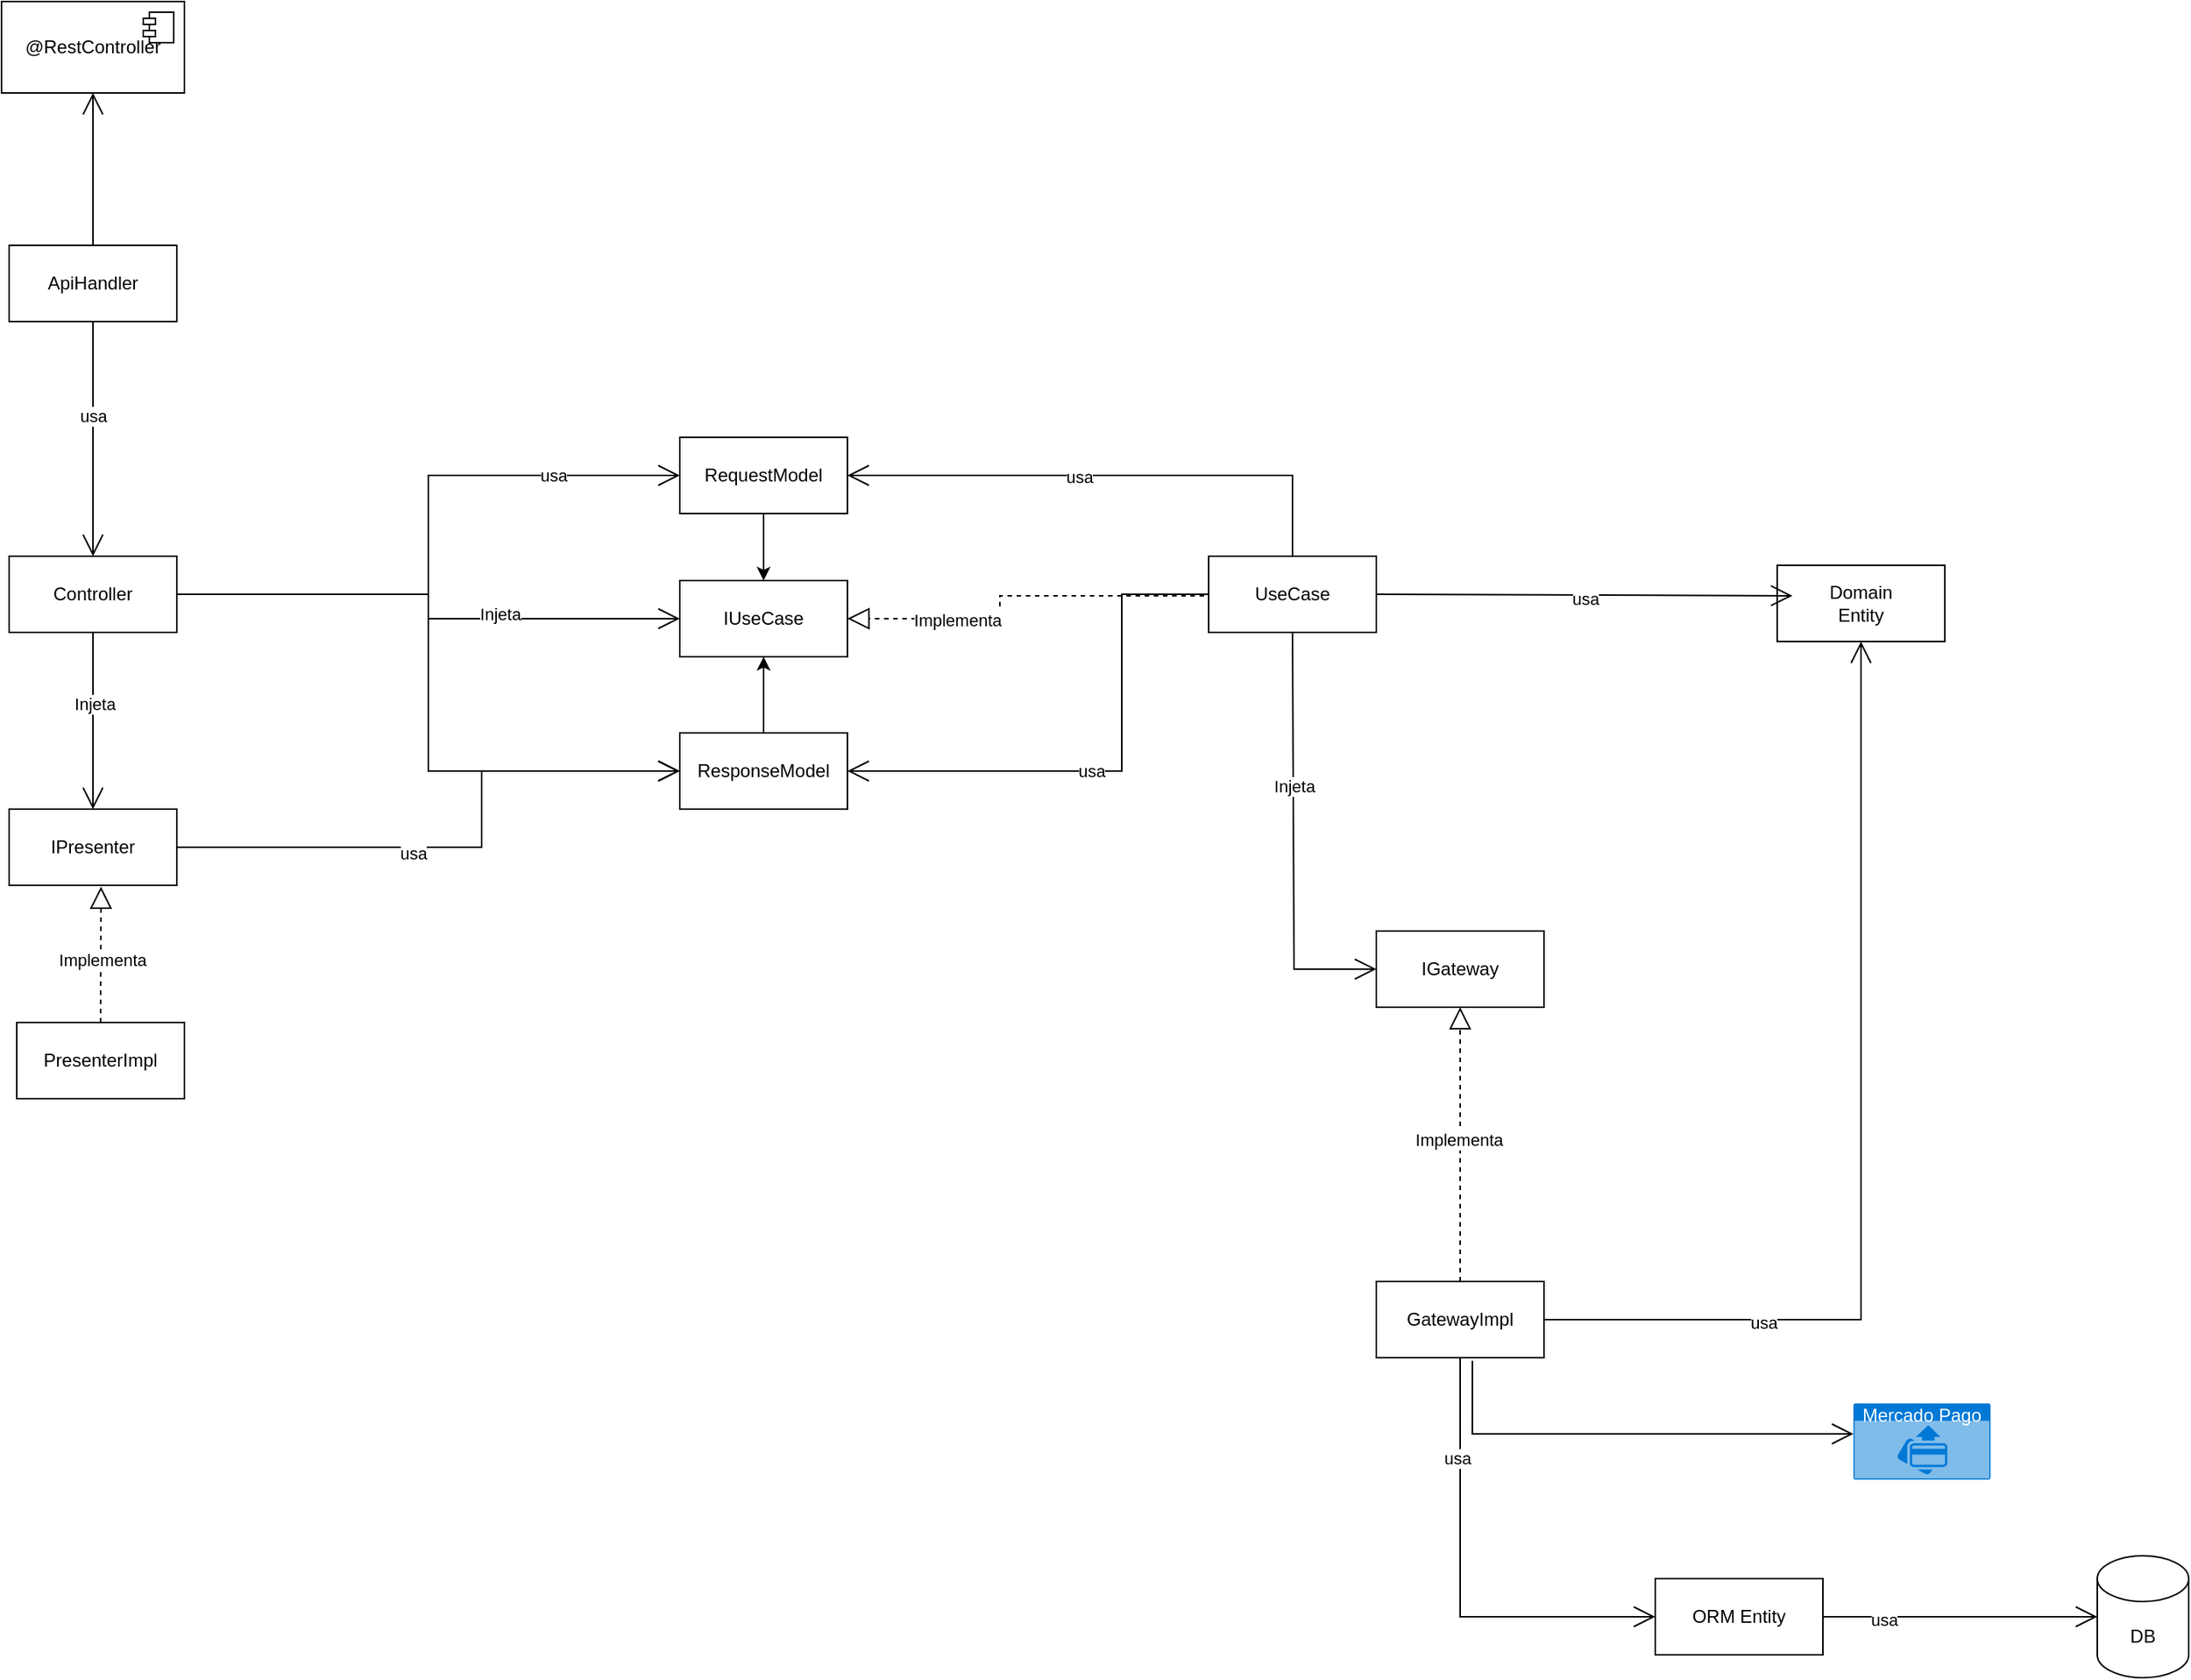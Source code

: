 <mxfile version="24.7.5">
  <diagram name="Página-1" id="76HAJhtmkmuk8l9MemGc">
    <mxGraphModel dx="4018" dy="1148" grid="1" gridSize="10" guides="1" tooltips="1" connect="1" arrows="1" fold="1" page="1" pageScale="1" pageWidth="827" pageHeight="1169" math="0" shadow="0">
      <root>
        <mxCell id="0" />
        <mxCell id="1" parent="0" />
        <mxCell id="wOK-fUtBwsGr5-ql17yo-1" value="IUseCase" style="html=1;whiteSpace=wrap;" parent="1" vertex="1">
          <mxGeometry x="370" y="400" width="110" height="50" as="geometry" />
        </mxCell>
        <mxCell id="wOK-fUtBwsGr5-ql17yo-2" value="@RestController" style="html=1;dropTarget=0;whiteSpace=wrap;" parent="1" vertex="1">
          <mxGeometry x="-75" y="20" width="120" height="60" as="geometry" />
        </mxCell>
        <mxCell id="wOK-fUtBwsGr5-ql17yo-3" value="" style="shape=module;jettyWidth=8;jettyHeight=4;" parent="wOK-fUtBwsGr5-ql17yo-2" vertex="1">
          <mxGeometry x="1" width="20" height="20" relative="1" as="geometry">
            <mxPoint x="-27" y="7" as="offset" />
          </mxGeometry>
        </mxCell>
        <mxCell id="wOK-fUtBwsGr5-ql17yo-10" value="" style="endArrow=block;dashed=1;endFill=0;endSize=12;html=1;rounded=0;entryX=1;entryY=0.5;entryDx=0;entryDy=0;edgeStyle=orthogonalEdgeStyle;exitX=0;exitY=0.5;exitDx=0;exitDy=0;" parent="1" target="wOK-fUtBwsGr5-ql17yo-1" edge="1" source="vCx5kdaSZCHCUFPWW5jM-23">
          <mxGeometry width="160" relative="1" as="geometry">
            <mxPoint x="710" y="410" as="sourcePoint" />
            <mxPoint x="864" y="620" as="targetPoint" />
            <Array as="points">
              <mxPoint x="718" y="410" />
              <mxPoint x="580" y="410" />
              <mxPoint x="580" y="425" />
            </Array>
          </mxGeometry>
        </mxCell>
        <mxCell id="vCx5kdaSZCHCUFPWW5jM-6" value="Implementa" style="edgeLabel;html=1;align=center;verticalAlign=middle;resizable=0;points=[];" vertex="1" connectable="0" parent="wOK-fUtBwsGr5-ql17yo-10">
          <mxGeometry x="0.437" y="1" relative="1" as="geometry">
            <mxPoint as="offset" />
          </mxGeometry>
        </mxCell>
        <mxCell id="wOK-fUtBwsGr5-ql17yo-11" value="IGateway" style="html=1;whiteSpace=wrap;" parent="1" vertex="1">
          <mxGeometry x="827" y="630" width="110" height="50" as="geometry" />
        </mxCell>
        <mxCell id="wOK-fUtBwsGr5-ql17yo-19" value="" style="endArrow=block;dashed=1;endFill=0;endSize=12;html=1;rounded=0;exitX=0.5;exitY=0;exitDx=0;exitDy=0;entryX=0.5;entryY=1;entryDx=0;entryDy=0;" parent="1" source="vCx5kdaSZCHCUFPWW5jM-24" target="wOK-fUtBwsGr5-ql17yo-11" edge="1">
          <mxGeometry width="160" relative="1" as="geometry">
            <mxPoint x="1237.5" y="830" as="sourcePoint" />
            <mxPoint x="1025" y="750" as="targetPoint" />
          </mxGeometry>
        </mxCell>
        <mxCell id="vCx5kdaSZCHCUFPWW5jM-12" value="Implementa" style="edgeLabel;html=1;align=center;verticalAlign=middle;resizable=0;points=[];" vertex="1" connectable="0" parent="wOK-fUtBwsGr5-ql17yo-19">
          <mxGeometry x="0.037" y="1" relative="1" as="geometry">
            <mxPoint as="offset" />
          </mxGeometry>
        </mxCell>
        <mxCell id="wOK-fUtBwsGr5-ql17yo-20" value="Domain&lt;div&gt;Entity&lt;/div&gt;" style="html=1;whiteSpace=wrap;" parent="1" vertex="1">
          <mxGeometry x="1090" y="390" width="110" height="50" as="geometry" />
        </mxCell>
        <mxCell id="wOK-fUtBwsGr5-ql17yo-28" value="IPresenter" style="html=1;whiteSpace=wrap;" parent="1" vertex="1">
          <mxGeometry x="-70" y="550" width="110" height="50" as="geometry" />
        </mxCell>
        <mxCell id="wOK-fUtBwsGr5-ql17yo-34" value="" style="endArrow=block;dashed=1;endFill=0;endSize=12;html=1;rounded=0;entryX=0.548;entryY=1.017;entryDx=0;entryDy=0;entryPerimeter=0;exitX=0.5;exitY=0;exitDx=0;exitDy=0;" parent="1" source="vCx5kdaSZCHCUFPWW5jM-25" target="wOK-fUtBwsGr5-ql17yo-28" edge="1">
          <mxGeometry width="160" relative="1" as="geometry">
            <mxPoint x="-8" y="660" as="sourcePoint" />
            <mxPoint x="-10" y="570" as="targetPoint" />
          </mxGeometry>
        </mxCell>
        <mxCell id="vCx5kdaSZCHCUFPWW5jM-11" value="Implementa" style="edgeLabel;html=1;align=center;verticalAlign=middle;resizable=0;points=[];" vertex="1" connectable="0" parent="wOK-fUtBwsGr5-ql17yo-34">
          <mxGeometry x="-0.078" y="-1" relative="1" as="geometry">
            <mxPoint as="offset" />
          </mxGeometry>
        </mxCell>
        <mxCell id="wOK-fUtBwsGr5-ql17yo-39" value="ORM Entity" style="html=1;whiteSpace=wrap;" parent="1" vertex="1">
          <mxGeometry x="1010" y="1055" width="110" height="50" as="geometry" />
        </mxCell>
        <mxCell id="wOK-fUtBwsGr5-ql17yo-73" value="" style="edgeStyle=orthogonalEdgeStyle;rounded=0;orthogonalLoop=1;jettySize=auto;html=1;" parent="1" source="wOK-fUtBwsGr5-ql17yo-47" target="wOK-fUtBwsGr5-ql17yo-1" edge="1">
          <mxGeometry relative="1" as="geometry" />
        </mxCell>
        <mxCell id="wOK-fUtBwsGr5-ql17yo-47" value="RequestModel" style="html=1;whiteSpace=wrap;" parent="1" vertex="1">
          <mxGeometry x="370" y="306" width="110" height="50" as="geometry" />
        </mxCell>
        <mxCell id="wOK-fUtBwsGr5-ql17yo-74" value="" style="edgeStyle=orthogonalEdgeStyle;rounded=0;orthogonalLoop=1;jettySize=auto;html=1;" parent="1" source="wOK-fUtBwsGr5-ql17yo-68" target="wOK-fUtBwsGr5-ql17yo-1" edge="1">
          <mxGeometry relative="1" as="geometry" />
        </mxCell>
        <mxCell id="wOK-fUtBwsGr5-ql17yo-68" value="ResponseModel" style="html=1;whiteSpace=wrap;" parent="1" vertex="1">
          <mxGeometry x="370" y="500" width="110" height="50" as="geometry" />
        </mxCell>
        <mxCell id="wOK-fUtBwsGr5-ql17yo-92" value="" style="endArrow=open;endFill=1;endSize=12;html=1;rounded=0;entryX=0.5;entryY=1;entryDx=0;entryDy=0;exitX=0.5;exitY=0;exitDx=0;exitDy=0;" parent="1" source="vCx5kdaSZCHCUFPWW5jM-22" target="wOK-fUtBwsGr5-ql17yo-2" edge="1">
          <mxGeometry width="160" relative="1" as="geometry">
            <mxPoint x="22.16" y="180" as="sourcePoint" />
            <mxPoint x="22.16" y="90" as="targetPoint" />
          </mxGeometry>
        </mxCell>
        <mxCell id="wOK-fUtBwsGr5-ql17yo-96" value="" style="endArrow=open;endFill=1;endSize=12;html=1;rounded=0;entryX=0.5;entryY=0;entryDx=0;entryDy=0;exitX=0.5;exitY=1;exitDx=0;exitDy=0;" parent="1" target="vCx5kdaSZCHCUFPWW5jM-21" edge="1" source="vCx5kdaSZCHCUFPWW5jM-22">
          <mxGeometry width="160" relative="1" as="geometry">
            <mxPoint x="-15.29" y="250" as="sourcePoint" />
            <mxPoint x="-15.29" y="340" as="targetPoint" />
          </mxGeometry>
        </mxCell>
        <mxCell id="vCx5kdaSZCHCUFPWW5jM-7" value="usa" style="edgeLabel;html=1;align=center;verticalAlign=middle;resizable=0;points=[];" vertex="1" connectable="0" parent="wOK-fUtBwsGr5-ql17yo-96">
          <mxGeometry x="-0.2" relative="1" as="geometry">
            <mxPoint as="offset" />
          </mxGeometry>
        </mxCell>
        <mxCell id="wOK-fUtBwsGr5-ql17yo-97" value="" style="endArrow=open;endFill=1;endSize=12;html=1;rounded=0;entryX=0.5;entryY=0;entryDx=0;entryDy=0;exitX=0.5;exitY=1;exitDx=0;exitDy=0;" parent="1" target="wOK-fUtBwsGr5-ql17yo-28" edge="1" source="vCx5kdaSZCHCUFPWW5jM-21">
          <mxGeometry width="160" relative="1" as="geometry">
            <mxPoint x="-15.25" y="476" as="sourcePoint" />
            <mxPoint x="-14.75" y="536" as="targetPoint" />
          </mxGeometry>
        </mxCell>
        <mxCell id="vCx5kdaSZCHCUFPWW5jM-10" value="Injeta" style="edgeLabel;html=1;align=center;verticalAlign=middle;resizable=0;points=[];" vertex="1" connectable="0" parent="wOK-fUtBwsGr5-ql17yo-97">
          <mxGeometry x="-0.189" y="1" relative="1" as="geometry">
            <mxPoint as="offset" />
          </mxGeometry>
        </mxCell>
        <mxCell id="wOK-fUtBwsGr5-ql17yo-98" value="" style="endArrow=open;endFill=1;endSize=12;html=1;rounded=0;entryX=0;entryY=0.5;entryDx=0;entryDy=0;exitX=1;exitY=0.5;exitDx=0;exitDy=0;edgeStyle=orthogonalEdgeStyle;" parent="1" source="vCx5kdaSZCHCUFPWW5jM-21" target="wOK-fUtBwsGr5-ql17yo-47" edge="1">
          <mxGeometry width="160" relative="1" as="geometry">
            <mxPoint x="170" y="390" as="sourcePoint" />
            <mxPoint x="170.29" y="530" as="targetPoint" />
          </mxGeometry>
        </mxCell>
        <mxCell id="vCx5kdaSZCHCUFPWW5jM-17" value="usa" style="edgeLabel;html=1;align=center;verticalAlign=middle;resizable=0;points=[];" vertex="1" connectable="0" parent="wOK-fUtBwsGr5-ql17yo-98">
          <mxGeometry x="0.585" relative="1" as="geometry">
            <mxPoint x="1" as="offset" />
          </mxGeometry>
        </mxCell>
        <mxCell id="wOK-fUtBwsGr5-ql17yo-99" value="" style="endArrow=open;endFill=1;endSize=12;html=1;rounded=0;entryX=0;entryY=0.5;entryDx=0;entryDy=0;edgeStyle=orthogonalEdgeStyle;exitX=1;exitY=0.5;exitDx=0;exitDy=0;" parent="1" target="wOK-fUtBwsGr5-ql17yo-1" edge="1" source="vCx5kdaSZCHCUFPWW5jM-21">
          <mxGeometry width="160" relative="1" as="geometry">
            <mxPoint x="60" y="410" as="sourcePoint" />
            <mxPoint x="120.29" y="550" as="targetPoint" />
          </mxGeometry>
        </mxCell>
        <mxCell id="vCx5kdaSZCHCUFPWW5jM-16" value="Injeta" style="edgeLabel;html=1;align=center;verticalAlign=middle;resizable=0;points=[];" vertex="1" connectable="0" parent="wOK-fUtBwsGr5-ql17yo-99">
          <mxGeometry x="0.31" y="3" relative="1" as="geometry">
            <mxPoint x="1" as="offset" />
          </mxGeometry>
        </mxCell>
        <mxCell id="wOK-fUtBwsGr5-ql17yo-100" value="" style="endArrow=open;endFill=1;endSize=12;html=1;rounded=0;entryX=0;entryY=0.5;entryDx=0;entryDy=0;edgeStyle=orthogonalEdgeStyle;exitX=1;exitY=0.5;exitDx=0;exitDy=0;" parent="1" target="wOK-fUtBwsGr5-ql17yo-68" edge="1" source="vCx5kdaSZCHCUFPWW5jM-21">
          <mxGeometry width="160" relative="1" as="geometry">
            <mxPoint x="60" y="410" as="sourcePoint" />
            <mxPoint x="170.29" y="570" as="targetPoint" />
          </mxGeometry>
        </mxCell>
        <mxCell id="wOK-fUtBwsGr5-ql17yo-101" value="" style="endArrow=open;endFill=1;endSize=12;html=1;rounded=0;entryX=1;entryY=0.5;entryDx=0;entryDy=0;exitX=0.5;exitY=0;exitDx=0;exitDy=0;edgeStyle=orthogonalEdgeStyle;" parent="1" source="vCx5kdaSZCHCUFPWW5jM-23" target="wOK-fUtBwsGr5-ql17yo-47" edge="1">
          <mxGeometry width="160" relative="1" as="geometry">
            <mxPoint x="670" y="261" as="sourcePoint" />
            <mxPoint x="670.29" y="401" as="targetPoint" />
          </mxGeometry>
        </mxCell>
        <mxCell id="vCx5kdaSZCHCUFPWW5jM-15" value="usa" style="edgeLabel;html=1;align=center;verticalAlign=middle;resizable=0;points=[];" vertex="1" connectable="0" parent="wOK-fUtBwsGr5-ql17yo-101">
          <mxGeometry x="0.126" y="1" relative="1" as="geometry">
            <mxPoint x="1" as="offset" />
          </mxGeometry>
        </mxCell>
        <mxCell id="wOK-fUtBwsGr5-ql17yo-102" value="" style="endArrow=open;endFill=1;endSize=12;html=1;rounded=0;entryX=1;entryY=0.5;entryDx=0;entryDy=0;exitX=0;exitY=0.5;exitDx=0;exitDy=0;edgeStyle=orthogonalEdgeStyle;" parent="1" source="vCx5kdaSZCHCUFPWW5jM-23" target="wOK-fUtBwsGr5-ql17yo-68" edge="1">
          <mxGeometry width="160" relative="1" as="geometry">
            <mxPoint x="610" y="476" as="sourcePoint" />
            <mxPoint x="610.29" y="616" as="targetPoint" />
            <Array as="points">
              <mxPoint x="660" y="409" />
              <mxPoint x="660" y="525" />
            </Array>
          </mxGeometry>
        </mxCell>
        <mxCell id="vCx5kdaSZCHCUFPWW5jM-14" value="usa" style="edgeLabel;html=1;align=center;verticalAlign=middle;resizable=0;points=[];" vertex="1" connectable="0" parent="wOK-fUtBwsGr5-ql17yo-102">
          <mxGeometry x="0.094" relative="1" as="geometry">
            <mxPoint as="offset" />
          </mxGeometry>
        </mxCell>
        <mxCell id="wOK-fUtBwsGr5-ql17yo-103" value="" style="endArrow=open;endFill=1;endSize=12;html=1;rounded=0;entryX=0;entryY=0.5;entryDx=0;entryDy=0;edgeStyle=orthogonalEdgeStyle;exitX=1;exitY=0.5;exitDx=0;exitDy=0;" parent="1" source="wOK-fUtBwsGr5-ql17yo-28" target="wOK-fUtBwsGr5-ql17yo-68" edge="1">
          <mxGeometry width="160" relative="1" as="geometry">
            <mxPoint x="70" y="597.5" as="sourcePoint" />
            <mxPoint x="380" y="712.5" as="targetPoint" />
            <Array as="points">
              <mxPoint x="240" y="575" />
              <mxPoint x="240" y="525" />
            </Array>
          </mxGeometry>
        </mxCell>
        <mxCell id="vCx5kdaSZCHCUFPWW5jM-18" value="usa" style="edgeLabel;html=1;align=center;verticalAlign=middle;resizable=0;points=[];" vertex="1" connectable="0" parent="wOK-fUtBwsGr5-ql17yo-103">
          <mxGeometry x="-0.184" y="-4" relative="1" as="geometry">
            <mxPoint as="offset" />
          </mxGeometry>
        </mxCell>
        <mxCell id="wOK-fUtBwsGr5-ql17yo-105" value="" style="endArrow=open;endFill=1;endSize=12;html=1;rounded=0;entryX=0.5;entryY=1;entryDx=0;entryDy=0;exitX=1;exitY=0.5;exitDx=0;exitDy=0;edgeStyle=orthogonalEdgeStyle;" parent="1" source="vCx5kdaSZCHCUFPWW5jM-24" target="wOK-fUtBwsGr5-ql17yo-20" edge="1">
          <mxGeometry width="160" relative="1" as="geometry">
            <mxPoint x="1010" y="650" as="sourcePoint" />
            <mxPoint x="1010.29" y="790" as="targetPoint" />
          </mxGeometry>
        </mxCell>
        <mxCell id="vCx5kdaSZCHCUFPWW5jM-13" value="usa" style="edgeLabel;html=1;align=center;verticalAlign=middle;resizable=0;points=[];" vertex="1" connectable="0" parent="wOK-fUtBwsGr5-ql17yo-105">
          <mxGeometry x="-0.559" y="-2" relative="1" as="geometry">
            <mxPoint as="offset" />
          </mxGeometry>
        </mxCell>
        <mxCell id="wOK-fUtBwsGr5-ql17yo-106" value="" style="endArrow=open;endFill=1;endSize=12;html=1;rounded=0;entryX=0.091;entryY=0.4;entryDx=0;entryDy=0;entryPerimeter=0;exitX=1;exitY=0.5;exitDx=0;exitDy=0;" parent="1" target="wOK-fUtBwsGr5-ql17yo-20" edge="1" source="vCx5kdaSZCHCUFPWW5jM-23">
          <mxGeometry width="160" relative="1" as="geometry">
            <mxPoint x="840" y="410" as="sourcePoint" />
            <mxPoint x="970.29" y="540" as="targetPoint" />
          </mxGeometry>
        </mxCell>
        <mxCell id="vCx5kdaSZCHCUFPWW5jM-5" value="usa" style="edgeLabel;html=1;align=center;verticalAlign=middle;resizable=0;points=[];" vertex="1" connectable="0" parent="wOK-fUtBwsGr5-ql17yo-106">
          <mxGeometry y="-2" relative="1" as="geometry">
            <mxPoint as="offset" />
          </mxGeometry>
        </mxCell>
        <mxCell id="vCx5kdaSZCHCUFPWW5jM-3" value="" style="endArrow=open;endFill=1;endSize=12;html=1;rounded=0;entryX=0;entryY=0.5;entryDx=0;entryDy=0;exitX=0.5;exitY=1;exitDx=0;exitDy=0;" edge="1" parent="1" source="vCx5kdaSZCHCUFPWW5jM-23" target="wOK-fUtBwsGr5-ql17yo-11">
          <mxGeometry width="160" relative="1" as="geometry">
            <mxPoint x="780" y="540" as="sourcePoint" />
            <mxPoint x="1110" y="420" as="targetPoint" />
            <Array as="points">
              <mxPoint x="773" y="655" />
            </Array>
          </mxGeometry>
        </mxCell>
        <mxCell id="vCx5kdaSZCHCUFPWW5jM-4" value="Injeta" style="edgeLabel;html=1;align=center;verticalAlign=middle;resizable=0;points=[];" vertex="1" connectable="0" parent="vCx5kdaSZCHCUFPWW5jM-3">
          <mxGeometry x="-0.27" relative="1" as="geometry">
            <mxPoint as="offset" />
          </mxGeometry>
        </mxCell>
        <mxCell id="vCx5kdaSZCHCUFPWW5jM-19" value="" style="endArrow=open;endFill=1;endSize=12;html=1;rounded=0;entryX=0;entryY=0.5;entryDx=0;entryDy=0;exitX=0.5;exitY=1;exitDx=0;exitDy=0;edgeStyle=orthogonalEdgeStyle;" edge="1" parent="1" source="vCx5kdaSZCHCUFPWW5jM-24" target="wOK-fUtBwsGr5-ql17yo-39">
          <mxGeometry width="160" relative="1" as="geometry">
            <mxPoint x="1290" y="872.5" as="sourcePoint" />
            <mxPoint x="1508" y="437.5" as="targetPoint" />
          </mxGeometry>
        </mxCell>
        <mxCell id="vCx5kdaSZCHCUFPWW5jM-20" value="usa" style="edgeLabel;html=1;align=center;verticalAlign=middle;resizable=0;points=[];" vertex="1" connectable="0" parent="vCx5kdaSZCHCUFPWW5jM-19">
          <mxGeometry x="-0.559" y="-2" relative="1" as="geometry">
            <mxPoint as="offset" />
          </mxGeometry>
        </mxCell>
        <mxCell id="vCx5kdaSZCHCUFPWW5jM-21" value="Controller" style="html=1;whiteSpace=wrap;" vertex="1" parent="1">
          <mxGeometry x="-70" y="384" width="110" height="50" as="geometry" />
        </mxCell>
        <mxCell id="vCx5kdaSZCHCUFPWW5jM-22" value="ApiHandler" style="html=1;whiteSpace=wrap;" vertex="1" parent="1">
          <mxGeometry x="-70" y="180" width="110" height="50" as="geometry" />
        </mxCell>
        <mxCell id="vCx5kdaSZCHCUFPWW5jM-23" value="UseCase" style="html=1;whiteSpace=wrap;" vertex="1" parent="1">
          <mxGeometry x="717" y="384" width="110" height="50" as="geometry" />
        </mxCell>
        <mxCell id="vCx5kdaSZCHCUFPWW5jM-24" value="GatewayImpl" style="html=1;whiteSpace=wrap;" vertex="1" parent="1">
          <mxGeometry x="827" y="860" width="110" height="50" as="geometry" />
        </mxCell>
        <mxCell id="vCx5kdaSZCHCUFPWW5jM-25" value="PresenterImpl" style="html=1;whiteSpace=wrap;" vertex="1" parent="1">
          <mxGeometry x="-65" y="690" width="110" height="50" as="geometry" />
        </mxCell>
        <mxCell id="vCx5kdaSZCHCUFPWW5jM-26" value="DB" style="shape=cylinder3;whiteSpace=wrap;html=1;boundedLbl=1;backgroundOutline=1;size=15;" vertex="1" parent="1">
          <mxGeometry x="1300" y="1040" width="60" height="80" as="geometry" />
        </mxCell>
        <mxCell id="vCx5kdaSZCHCUFPWW5jM-27" value="" style="endArrow=open;endFill=1;endSize=12;html=1;rounded=0;entryX=0;entryY=0.5;entryDx=0;entryDy=0;exitX=1;exitY=0.5;exitDx=0;exitDy=0;edgeStyle=orthogonalEdgeStyle;entryPerimeter=0;" edge="1" parent="1" source="wOK-fUtBwsGr5-ql17yo-39" target="vCx5kdaSZCHCUFPWW5jM-26">
          <mxGeometry width="160" relative="1" as="geometry">
            <mxPoint x="1166" y="1010" as="sourcePoint" />
            <mxPoint x="1314" y="1115" as="targetPoint" />
          </mxGeometry>
        </mxCell>
        <mxCell id="vCx5kdaSZCHCUFPWW5jM-28" value="usa" style="edgeLabel;html=1;align=center;verticalAlign=middle;resizable=0;points=[];" vertex="1" connectable="0" parent="vCx5kdaSZCHCUFPWW5jM-27">
          <mxGeometry x="-0.559" y="-2" relative="1" as="geometry">
            <mxPoint as="offset" />
          </mxGeometry>
        </mxCell>
        <mxCell id="vCx5kdaSZCHCUFPWW5jM-29" value="Mercado Pago" style="html=1;whiteSpace=wrap;strokeColor=none;fillColor=#0079D6;labelPosition=center;verticalLabelPosition=middle;verticalAlign=top;align=center;fontSize=12;outlineConnect=0;spacingTop=-6;fontColor=#FFFFFF;sketch=0;shape=mxgraph.sitemap.payment;" vertex="1" parent="1">
          <mxGeometry x="1140" y="940" width="90" height="50" as="geometry" />
        </mxCell>
        <mxCell id="vCx5kdaSZCHCUFPWW5jM-32" value="" style="endArrow=open;endFill=1;endSize=12;html=1;rounded=0;exitX=0.573;exitY=1.04;exitDx=0;exitDy=0;edgeStyle=orthogonalEdgeStyle;exitPerimeter=0;" edge="1" parent="1" source="vCx5kdaSZCHCUFPWW5jM-24">
          <mxGeometry width="160" relative="1" as="geometry">
            <mxPoint x="892" y="920" as="sourcePoint" />
            <mxPoint x="1140" y="960" as="targetPoint" />
            <Array as="points">
              <mxPoint x="890" y="960" />
              <mxPoint x="1031" y="960" />
            </Array>
          </mxGeometry>
        </mxCell>
      </root>
    </mxGraphModel>
  </diagram>
</mxfile>
